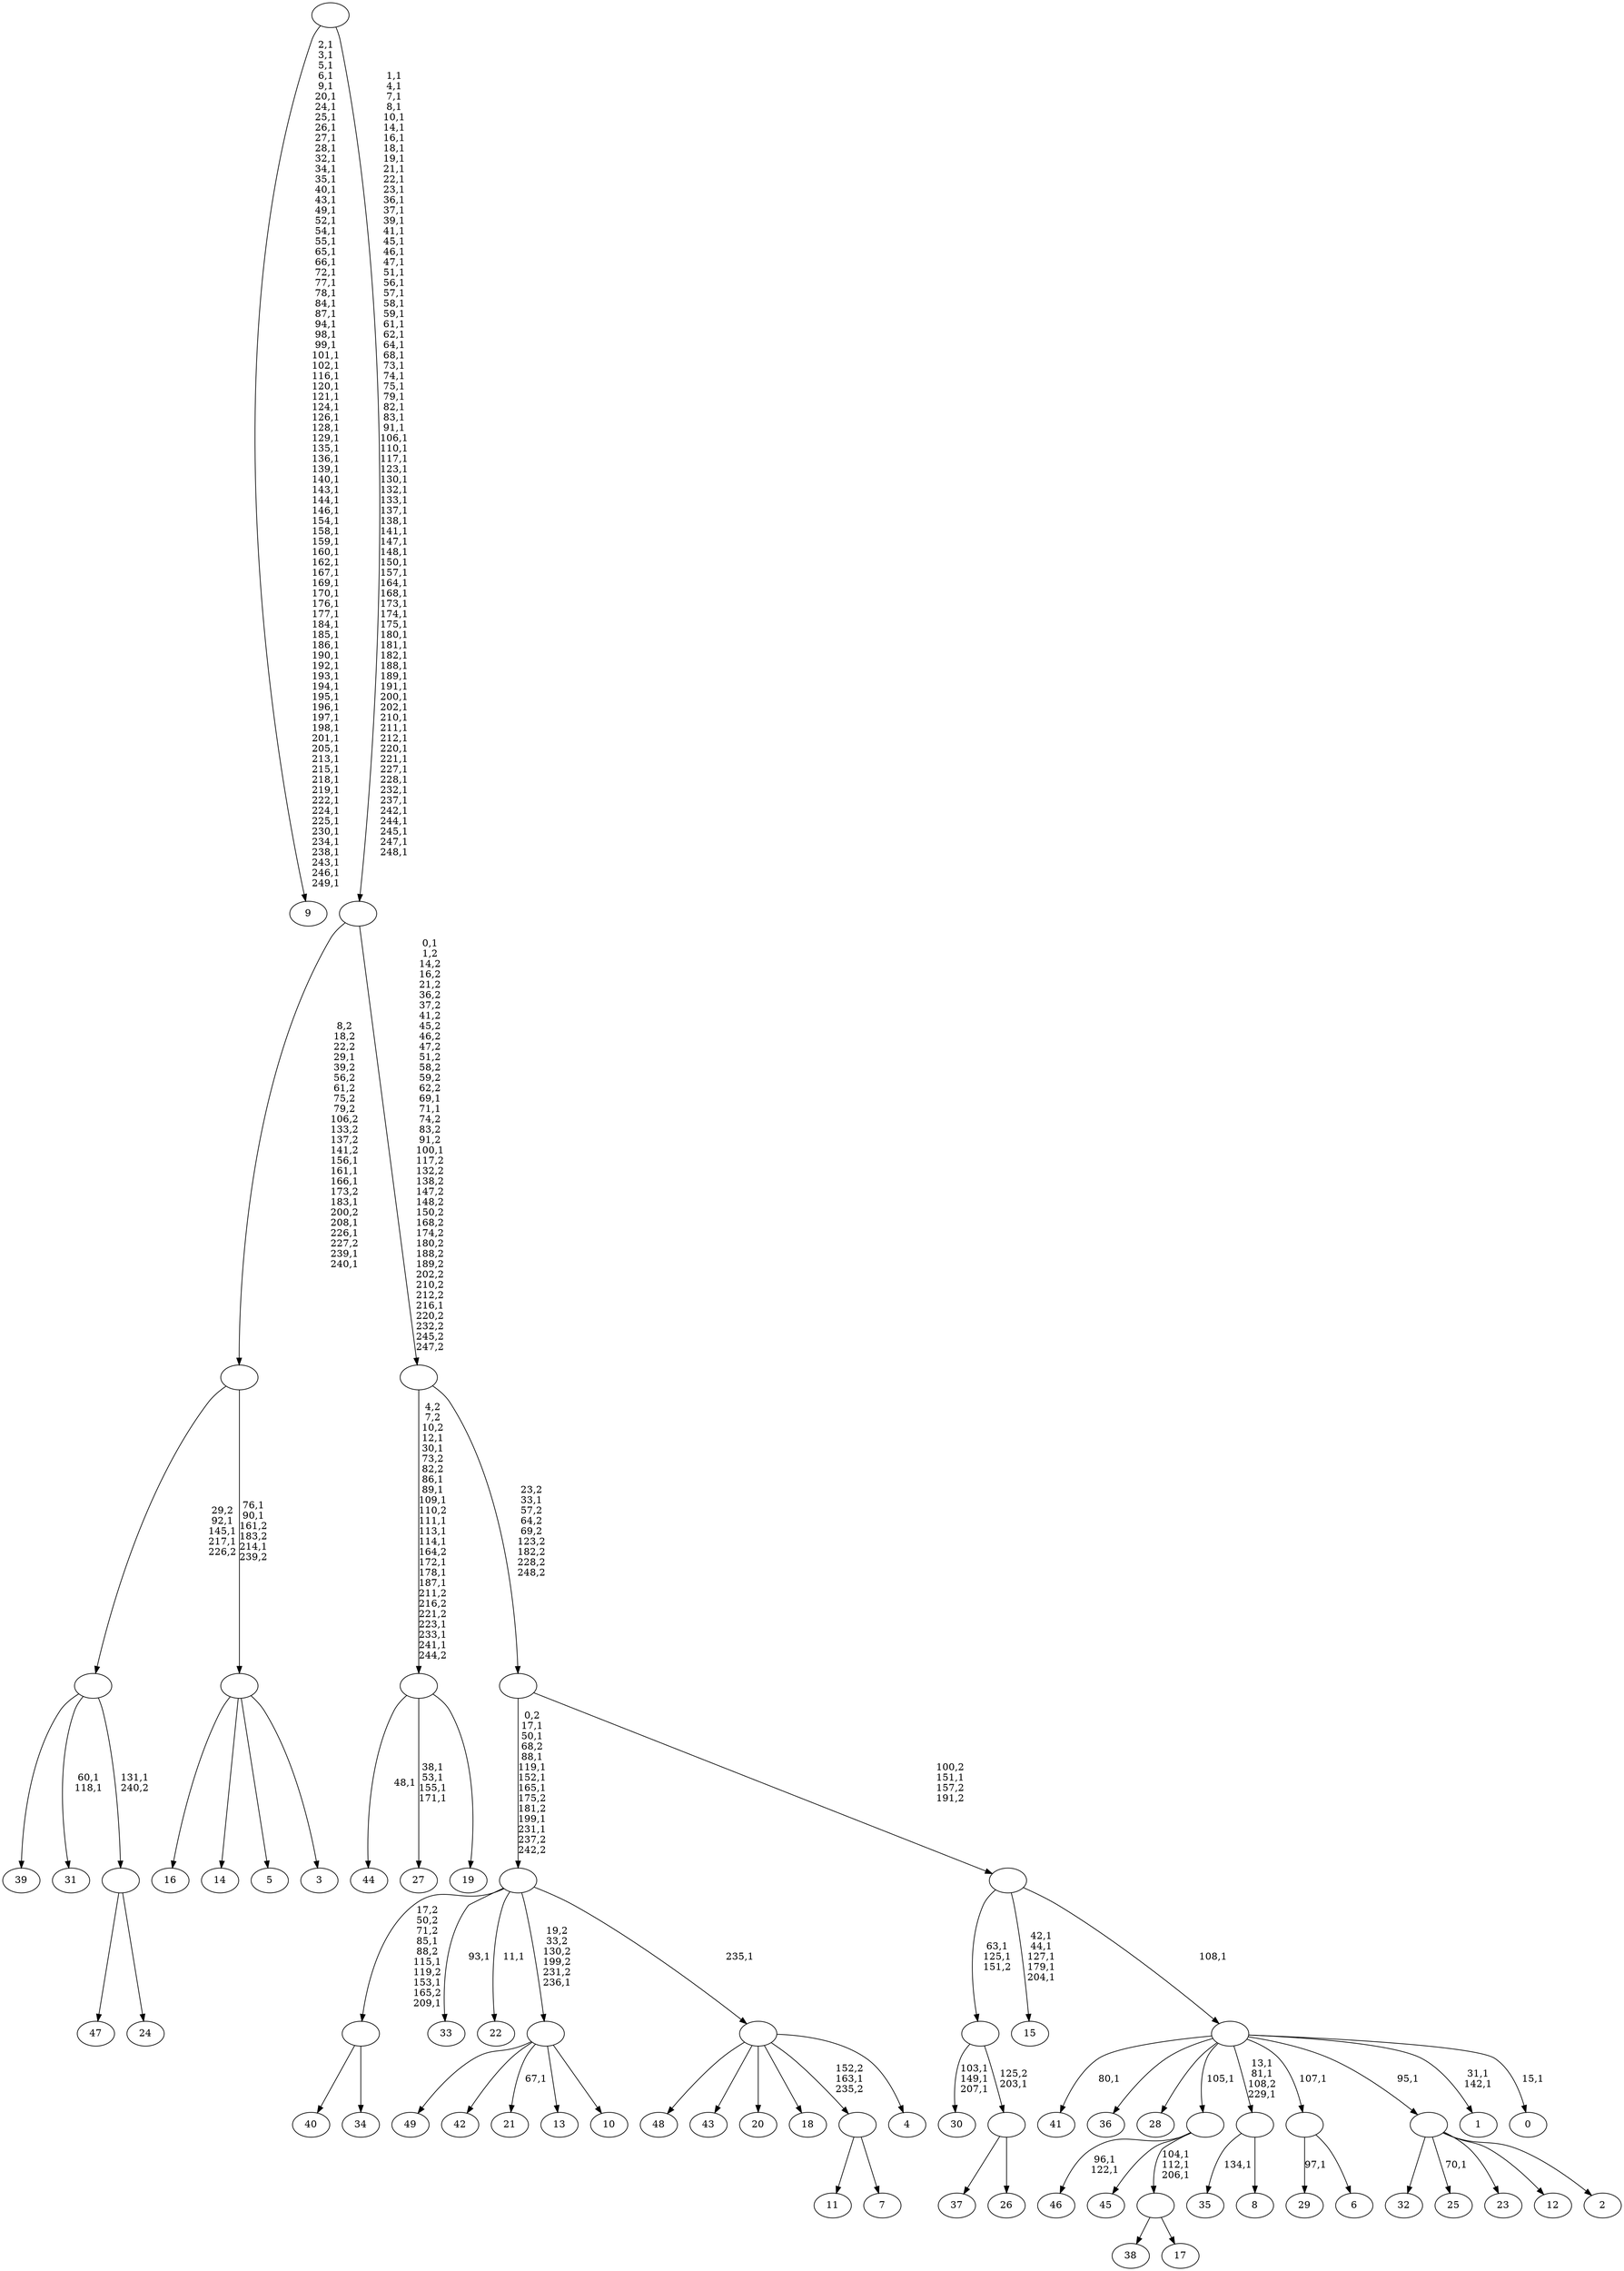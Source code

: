 digraph T {
	300 [label="49"]
	299 [label="48"]
	298 [label="47"]
	297 [label="46"]
	294 [label="45"]
	293 [label="44"]
	291 [label="43"]
	290 [label="42"]
	289 [label="41"]
	287 [label="40"]
	286 [label="39"]
	285 [label="38"]
	284 [label="37"]
	283 [label="36"]
	282 [label="35"]
	280 [label="34"]
	279 [label=""]
	275 [label="33"]
	273 [label="32"]
	272 [label="31"]
	269 [label="30"]
	265 [label="29"]
	263 [label="28"]
	262 [label="27"]
	257 [label="26"]
	256 [label=""]
	255 [label=""]
	253 [label="25"]
	251 [label="24"]
	250 [label=""]
	249 [label=""]
	246 [label="23"]
	245 [label="22"]
	243 [label="21"]
	241 [label="20"]
	240 [label="19"]
	239 [label=""]
	225 [label="18"]
	224 [label="17"]
	223 [label=""]
	220 [label=""]
	219 [label="16"]
	218 [label="15"]
	212 [label="14"]
	211 [label="13"]
	210 [label="12"]
	209 [label="11"]
	208 [label="10"]
	207 [label=""]
	206 [label="9"]
	123 [label="8"]
	122 [label=""]
	119 [label="7"]
	118 [label=""]
	117 [label="6"]
	116 [label=""]
	115 [label="5"]
	114 [label="4"]
	113 [label=""]
	112 [label=""]
	104 [label="3"]
	103 [label=""]
	100 [label=""]
	91 [label="2"]
	90 [label=""]
	89 [label="1"]
	86 [label="0"]
	84 [label=""]
	83 [label=""]
	82 [label=""]
	81 [label=""]
	76 [label=""]
	0 [label=""]
	279 -> 287 [label=""]
	279 -> 280 [label=""]
	256 -> 284 [label=""]
	256 -> 257 [label=""]
	255 -> 269 [label="103,1\n149,1\n207,1"]
	255 -> 256 [label="125,2\n203,1"]
	250 -> 298 [label=""]
	250 -> 251 [label=""]
	249 -> 272 [label="60,1\n118,1"]
	249 -> 286 [label=""]
	249 -> 250 [label="131,1\n240,2"]
	239 -> 262 [label="38,1\n53,1\n155,1\n171,1"]
	239 -> 293 [label="48,1"]
	239 -> 240 [label=""]
	223 -> 285 [label=""]
	223 -> 224 [label=""]
	220 -> 223 [label="104,1\n112,1\n206,1"]
	220 -> 297 [label="96,1\n122,1"]
	220 -> 294 [label=""]
	207 -> 243 [label="67,1"]
	207 -> 300 [label=""]
	207 -> 290 [label=""]
	207 -> 211 [label=""]
	207 -> 208 [label=""]
	122 -> 282 [label="134,1"]
	122 -> 123 [label=""]
	118 -> 209 [label=""]
	118 -> 119 [label=""]
	116 -> 265 [label="97,1"]
	116 -> 117 [label=""]
	113 -> 299 [label=""]
	113 -> 291 [label=""]
	113 -> 241 [label=""]
	113 -> 225 [label=""]
	113 -> 118 [label="152,2\n163,1\n235,2"]
	113 -> 114 [label=""]
	112 -> 245 [label="11,1"]
	112 -> 275 [label="93,1"]
	112 -> 279 [label="17,2\n50,2\n71,2\n85,1\n88,2\n115,1\n119,2\n153,1\n165,2\n209,1"]
	112 -> 207 [label="19,2\n33,2\n130,2\n199,2\n231,2\n236,1"]
	112 -> 113 [label="235,1"]
	103 -> 219 [label=""]
	103 -> 212 [label=""]
	103 -> 115 [label=""]
	103 -> 104 [label=""]
	100 -> 103 [label="76,1\n90,1\n161,2\n183,2\n214,1\n239,2"]
	100 -> 249 [label="29,2\n92,1\n145,1\n217,1\n226,2"]
	90 -> 253 [label="70,1"]
	90 -> 273 [label=""]
	90 -> 246 [label=""]
	90 -> 210 [label=""]
	90 -> 91 [label=""]
	84 -> 86 [label="15,1"]
	84 -> 89 [label="31,1\n142,1"]
	84 -> 122 [label="13,1\n81,1\n108,2\n229,1"]
	84 -> 289 [label="80,1"]
	84 -> 283 [label=""]
	84 -> 263 [label=""]
	84 -> 220 [label="105,1"]
	84 -> 116 [label="107,1"]
	84 -> 90 [label="95,1"]
	83 -> 218 [label="42,1\n44,1\n127,1\n179,1\n204,1"]
	83 -> 255 [label="63,1\n125,1\n151,2"]
	83 -> 84 [label="108,1"]
	82 -> 112 [label="0,2\n17,1\n50,1\n68,2\n88,1\n119,1\n152,1\n165,1\n175,2\n181,2\n199,1\n231,1\n237,2\n242,2"]
	82 -> 83 [label="100,2\n151,1\n157,2\n191,2"]
	81 -> 239 [label="4,2\n7,2\n10,2\n12,1\n30,1\n73,2\n82,2\n86,1\n89,1\n109,1\n110,2\n111,1\n113,1\n114,1\n164,2\n172,1\n178,1\n187,1\n211,2\n216,2\n221,2\n223,1\n233,1\n241,1\n244,2"]
	81 -> 82 [label="23,2\n33,1\n57,2\n64,2\n69,2\n123,2\n182,2\n228,2\n248,2"]
	76 -> 81 [label="0,1\n1,2\n14,2\n16,2\n21,2\n36,2\n37,2\n41,2\n45,2\n46,2\n47,2\n51,2\n58,2\n59,2\n62,2\n69,1\n71,1\n74,2\n83,2\n91,2\n100,1\n117,2\n132,2\n138,2\n147,2\n148,2\n150,2\n168,2\n174,2\n180,2\n188,2\n189,2\n202,2\n210,2\n212,2\n216,1\n220,2\n232,2\n245,2\n247,2"]
	76 -> 100 [label="8,2\n18,2\n22,2\n29,1\n39,2\n56,2\n61,2\n75,2\n79,2\n106,2\n133,2\n137,2\n141,2\n156,1\n161,1\n166,1\n173,2\n183,1\n200,2\n208,1\n226,1\n227,2\n239,1\n240,1"]
	0 -> 76 [label="1,1\n4,1\n7,1\n8,1\n10,1\n14,1\n16,1\n18,1\n19,1\n21,1\n22,1\n23,1\n36,1\n37,1\n39,1\n41,1\n45,1\n46,1\n47,1\n51,1\n56,1\n57,1\n58,1\n59,1\n61,1\n62,1\n64,1\n68,1\n73,1\n74,1\n75,1\n79,1\n82,1\n83,1\n91,1\n106,1\n110,1\n117,1\n123,1\n130,1\n132,1\n133,1\n137,1\n138,1\n141,1\n147,1\n148,1\n150,1\n157,1\n164,1\n168,1\n173,1\n174,1\n175,1\n180,1\n181,1\n182,1\n188,1\n189,1\n191,1\n200,1\n202,1\n210,1\n211,1\n212,1\n220,1\n221,1\n227,1\n228,1\n232,1\n237,1\n242,1\n244,1\n245,1\n247,1\n248,1"]
	0 -> 206 [label="2,1\n3,1\n5,1\n6,1\n9,1\n20,1\n24,1\n25,1\n26,1\n27,1\n28,1\n32,1\n34,1\n35,1\n40,1\n43,1\n49,1\n52,1\n54,1\n55,1\n65,1\n66,1\n72,1\n77,1\n78,1\n84,1\n87,1\n94,1\n98,1\n99,1\n101,1\n102,1\n116,1\n120,1\n121,1\n124,1\n126,1\n128,1\n129,1\n135,1\n136,1\n139,1\n140,1\n143,1\n144,1\n146,1\n154,1\n158,1\n159,1\n160,1\n162,1\n167,1\n169,1\n170,1\n176,1\n177,1\n184,1\n185,1\n186,1\n190,1\n192,1\n193,1\n194,1\n195,1\n196,1\n197,1\n198,1\n201,1\n205,1\n213,1\n215,1\n218,1\n219,1\n222,1\n224,1\n225,1\n230,1\n234,1\n238,1\n243,1\n246,1\n249,1"]
}
